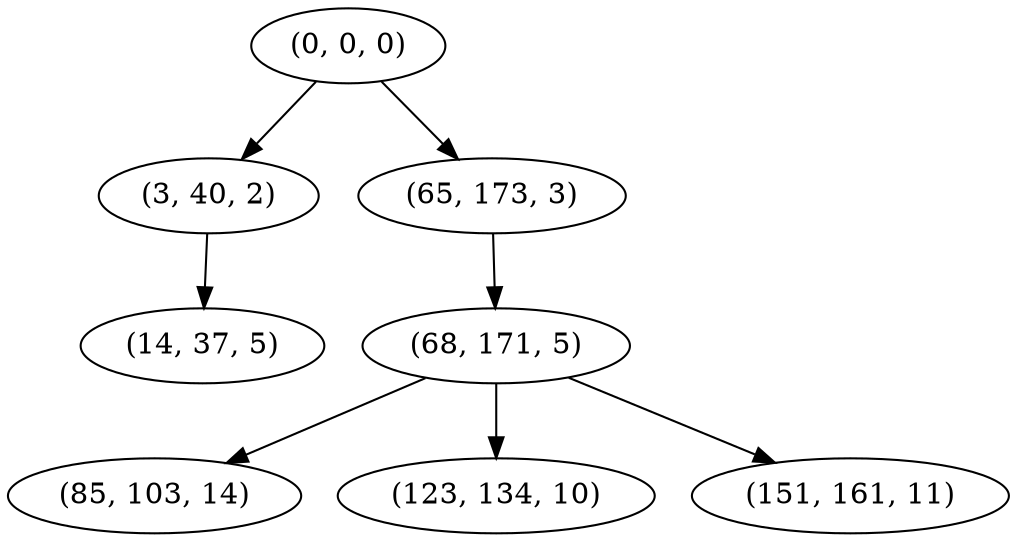 digraph tree {
    "(0, 0, 0)";
    "(3, 40, 2)";
    "(14, 37, 5)";
    "(65, 173, 3)";
    "(68, 171, 5)";
    "(85, 103, 14)";
    "(123, 134, 10)";
    "(151, 161, 11)";
    "(0, 0, 0)" -> "(3, 40, 2)";
    "(0, 0, 0)" -> "(65, 173, 3)";
    "(3, 40, 2)" -> "(14, 37, 5)";
    "(65, 173, 3)" -> "(68, 171, 5)";
    "(68, 171, 5)" -> "(85, 103, 14)";
    "(68, 171, 5)" -> "(123, 134, 10)";
    "(68, 171, 5)" -> "(151, 161, 11)";
}
